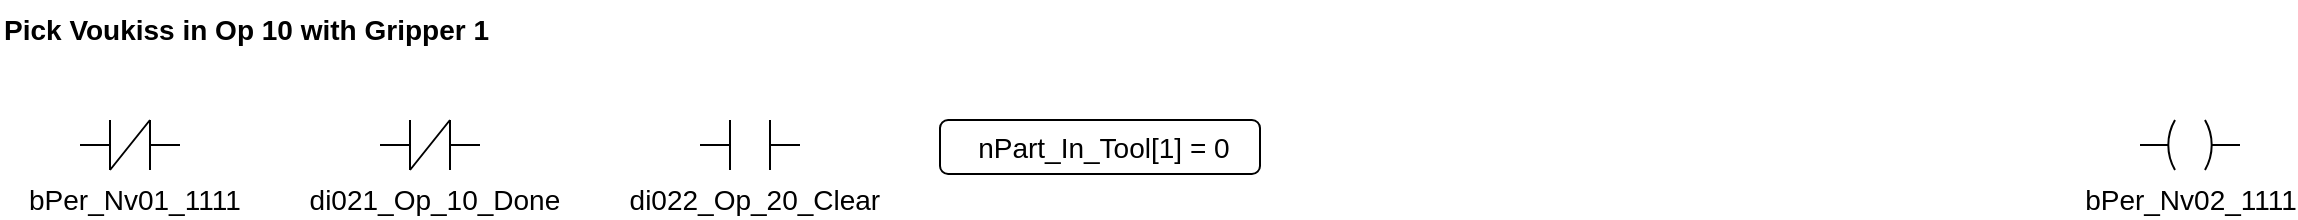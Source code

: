 <mxfile version="20.7.4" type="device" pages="12"><diagram id="4HMSQom9wyiTuamqigCM" name="1111"><mxGraphModel dx="847" dy="281" grid="1" gridSize="10" guides="1" tooltips="1" connect="1" arrows="1" fold="1" page="1" pageScale="1" pageWidth="1169" pageHeight="827" math="0" shadow="0"><root><mxCell id="0"/><mxCell id="1" parent="0"/><mxCell id="rZ0cR3qtqWl7q_tnzlcr-1" value="Pick Voukiss in Op 10 with Gripper 1" style="text;whiteSpace=wrap;html=1;fontStyle=1;fontSize=14;" parent="1" vertex="1"><mxGeometry width="320" height="40" as="geometry"/></mxCell><mxCell id="rZ0cR3qtqWl7q_tnzlcr-2" value="&amp;nbsp;di021_Op_10_Done" style="pointerEvents=1;verticalLabelPosition=bottom;shadow=0;dashed=0;align=center;html=1;verticalAlign=top;shape=mxgraph.electrical.plc_ladder.not_contact;fontSize=14;" parent="1" vertex="1"><mxGeometry x="190" y="60" width="50" height="25" as="geometry"/></mxCell><mxCell id="rZ0cR3qtqWl7q_tnzlcr-3" value="&amp;nbsp;di022_Op_20_Clear" style="pointerEvents=1;verticalLabelPosition=bottom;shadow=0;dashed=0;align=center;html=1;verticalAlign=top;shape=mxgraph.electrical.plc_ladder.contact;fontSize=14;" parent="1" vertex="1"><mxGeometry x="350" y="60" width="50" height="25" as="geometry"/></mxCell><mxCell id="rZ0cR3qtqWl7q_tnzlcr-4" value="&amp;nbsp;nPart_In_Tool[1] = 0" style="rounded=1;whiteSpace=wrap;html=1;fontSize=14;" parent="1" vertex="1"><mxGeometry x="470" y="60" width="160" height="27" as="geometry"/></mxCell><mxCell id="rZ0cR3qtqWl7q_tnzlcr-5" value="bPer_Nv02_1111" style="pointerEvents=1;verticalLabelPosition=bottom;shadow=0;dashed=0;align=center;html=1;verticalAlign=top;shape=mxgraph.electrical.plc_ladder.output_1;fontSize=14;" parent="1" vertex="1"><mxGeometry x="1070" y="60" width="50" height="25" as="geometry"/></mxCell><mxCell id="pnkY0h67ll_wFgzJ3tFa-1" value="&amp;nbsp;bPer_Nv01_1111" style="pointerEvents=1;verticalLabelPosition=bottom;shadow=0;dashed=0;align=center;html=1;verticalAlign=top;shape=mxgraph.electrical.plc_ladder.not_contact;fontSize=14;fontStyle=0" parent="1" vertex="1"><mxGeometry x="40" y="60" width="50" height="25" as="geometry"/></mxCell></root></mxGraphModel></diagram><diagram name="1112" id="CUAk24jZ2ExvuXBEiKO_"><mxGraphModel dx="847" dy="281" grid="1" gridSize="10" guides="1" tooltips="1" connect="1" arrows="1" fold="1" page="1" pageScale="1" pageWidth="1169" pageHeight="827" math="0" shadow="0"><root><mxCell id="fqIXPl7LA0Fbtl-lGVtD-0"/><mxCell id="fqIXPl7LA0Fbtl-lGVtD-1" parent="fqIXPl7LA0Fbtl-lGVtD-0"/><mxCell id="fqIXPl7LA0Fbtl-lGVtD-2" value="Pick Voukiss in Op 10 with Gripper 2" style="text;whiteSpace=wrap;html=1;fontStyle=1;fontSize=14;" parent="fqIXPl7LA0Fbtl-lGVtD-1" vertex="1"><mxGeometry width="320" height="40" as="geometry"/></mxCell><mxCell id="fqIXPl7LA0Fbtl-lGVtD-3" value="di021_Op_10_Done" style="pointerEvents=1;verticalLabelPosition=bottom;shadow=0;dashed=0;align=center;html=1;verticalAlign=top;shape=mxgraph.electrical.plc_ladder.not_contact;fontSize=14;" parent="fqIXPl7LA0Fbtl-lGVtD-1" vertex="1"><mxGeometry x="190" y="60" width="50" height="25" as="geometry"/></mxCell><mxCell id="fqIXPl7LA0Fbtl-lGVtD-4" value="di022_Op_20_Clear" style="pointerEvents=1;verticalLabelPosition=bottom;shadow=0;dashed=0;align=center;html=1;verticalAlign=top;shape=mxgraph.electrical.plc_ladder.contact;fontSize=14;" parent="fqIXPl7LA0Fbtl-lGVtD-1" vertex="1"><mxGeometry x="350" y="60" width="50" height="25" as="geometry"/></mxCell><mxCell id="fqIXPl7LA0Fbtl-lGVtD-5" value="&amp;nbsp;nPart_In_Tool[2] = 0" style="rounded=1;whiteSpace=wrap;html=1;fontSize=14;" parent="fqIXPl7LA0Fbtl-lGVtD-1" vertex="1"><mxGeometry x="470" y="60" width="160" height="27" as="geometry"/></mxCell><mxCell id="fqIXPl7LA0Fbtl-lGVtD-6" value="bPer_Nv02_1112" style="pointerEvents=1;verticalLabelPosition=bottom;shadow=0;dashed=0;align=center;html=1;verticalAlign=top;shape=mxgraph.electrical.plc_ladder.output_1;fontSize=14;" parent="fqIXPl7LA0Fbtl-lGVtD-1" vertex="1"><mxGeometry x="1070" y="60" width="50" height="25" as="geometry"/></mxCell><mxCell id="fqIXPl7LA0Fbtl-lGVtD-7" value="&amp;nbsp;bPer_Nv01_1112" style="pointerEvents=1;verticalLabelPosition=bottom;shadow=0;dashed=0;align=center;html=1;verticalAlign=top;shape=mxgraph.electrical.plc_ladder.not_contact;fontSize=14;fontStyle=0" parent="fqIXPl7LA0Fbtl-lGVtD-1" vertex="1"><mxGeometry x="40" y="60" width="50" height="25" as="geometry"/></mxCell></root></mxGraphModel></diagram><diagram name="1121" id="kumm-Ks5rrw_G37mMQUE"><mxGraphModel dx="1029" dy="341" grid="1" gridSize="10" guides="1" tooltips="1" connect="1" arrows="1" fold="1" page="1" pageScale="1" pageWidth="1169" pageHeight="827" math="0" shadow="0"><root><mxCell id="mPfg9xfywLXvpYhK1_rv-0"/><mxCell id="mPfg9xfywLXvpYhK1_rv-1" parent="mPfg9xfywLXvpYhK1_rv-0"/><mxCell id="mPfg9xfywLXvpYhK1_rv-2" value="Pick Voukiss in Op 20 with Gripper 1" style="text;whiteSpace=wrap;html=1;fontStyle=1;fontSize=14;" parent="mPfg9xfywLXvpYhK1_rv-1" vertex="1"><mxGeometry width="320" height="40" as="geometry"/></mxCell><mxCell id="mPfg9xfywLXvpYhK1_rv-3" value="di023_Op_20_Done" style="pointerEvents=1;verticalLabelPosition=bottom;shadow=0;dashed=0;align=center;html=1;verticalAlign=top;shape=mxgraph.electrical.plc_ladder.not_contact;fontSize=14;" parent="mPfg9xfywLXvpYhK1_rv-1" vertex="1"><mxGeometry x="190" y="60" width="50" height="25" as="geometry"/></mxCell><mxCell id="mPfg9xfywLXvpYhK1_rv-4" value="di022_Op_20_Clear" style="pointerEvents=1;verticalLabelPosition=bottom;shadow=0;dashed=0;align=center;html=1;verticalAlign=top;shape=mxgraph.electrical.plc_ladder.contact;fontSize=14;" parent="mPfg9xfywLXvpYhK1_rv-1" vertex="1"><mxGeometry x="350" y="60" width="50" height="25" as="geometry"/></mxCell><mxCell id="mPfg9xfywLXvpYhK1_rv-5" value="&amp;nbsp;nPart_In_Tool[1] = 0" style="rounded=1;whiteSpace=wrap;html=1;fontSize=14;" parent="mPfg9xfywLXvpYhK1_rv-1" vertex="1"><mxGeometry x="470" y="60" width="160" height="27" as="geometry"/></mxCell><mxCell id="mPfg9xfywLXvpYhK1_rv-6" value="bPer_Nv02_1121" style="pointerEvents=1;verticalLabelPosition=bottom;shadow=0;dashed=0;align=center;html=1;verticalAlign=top;shape=mxgraph.electrical.plc_ladder.output_1;fontSize=14;" parent="mPfg9xfywLXvpYhK1_rv-1" vertex="1"><mxGeometry x="1070" y="60" width="50" height="25" as="geometry"/></mxCell><mxCell id="mPfg9xfywLXvpYhK1_rv-7" value="&amp;nbsp;bPer_Nv01_1121" style="pointerEvents=1;verticalLabelPosition=bottom;shadow=0;dashed=0;align=center;html=1;verticalAlign=top;shape=mxgraph.electrical.plc_ladder.not_contact;fontSize=14;fontStyle=0" parent="mPfg9xfywLXvpYhK1_rv-1" vertex="1"><mxGeometry x="40" y="60" width="50" height="25" as="geometry"/></mxCell></root></mxGraphModel></diagram><diagram name="1122" id="A7SQr09olhJUuNN2D0Rr"><mxGraphModel dx="847" dy="281" grid="1" gridSize="10" guides="1" tooltips="1" connect="1" arrows="1" fold="1" page="1" pageScale="1" pageWidth="1169" pageHeight="827" math="0" shadow="0"><root><mxCell id="ifsjgaR_uqUFxSh5Kru8-0"/><mxCell id="ifsjgaR_uqUFxSh5Kru8-1" parent="ifsjgaR_uqUFxSh5Kru8-0"/><mxCell id="ifsjgaR_uqUFxSh5Kru8-2" value="Pick Voukiss in Op 20 with Gripper 2" style="text;whiteSpace=wrap;html=1;fontStyle=1;fontSize=14;" parent="ifsjgaR_uqUFxSh5Kru8-1" vertex="1"><mxGeometry width="320" height="40" as="geometry"/></mxCell><mxCell id="ifsjgaR_uqUFxSh5Kru8-3" value="di023_Op_20_Done" style="pointerEvents=1;verticalLabelPosition=bottom;shadow=0;dashed=0;align=center;html=1;verticalAlign=top;shape=mxgraph.electrical.plc_ladder.not_contact;fontSize=14;" parent="ifsjgaR_uqUFxSh5Kru8-1" vertex="1"><mxGeometry x="190" y="60" width="50" height="25" as="geometry"/></mxCell><mxCell id="ifsjgaR_uqUFxSh5Kru8-4" value="di022_Op_20_Clear" style="pointerEvents=1;verticalLabelPosition=bottom;shadow=0;dashed=0;align=center;html=1;verticalAlign=top;shape=mxgraph.electrical.plc_ladder.contact;fontSize=14;" parent="ifsjgaR_uqUFxSh5Kru8-1" vertex="1"><mxGeometry x="350" y="60" width="50" height="25" as="geometry"/></mxCell><mxCell id="ifsjgaR_uqUFxSh5Kru8-5" value="&amp;nbsp;nPart_In_Tool[2] = 0" style="rounded=1;whiteSpace=wrap;html=1;fontSize=14;" parent="ifsjgaR_uqUFxSh5Kru8-1" vertex="1"><mxGeometry x="470" y="60" width="160" height="27" as="geometry"/></mxCell><mxCell id="ifsjgaR_uqUFxSh5Kru8-6" value="bPer_Nv02_1122" style="pointerEvents=1;verticalLabelPosition=bottom;shadow=0;dashed=0;align=center;html=1;verticalAlign=top;shape=mxgraph.electrical.plc_ladder.output_1;fontSize=14;" parent="ifsjgaR_uqUFxSh5Kru8-1" vertex="1"><mxGeometry x="1070" y="60" width="50" height="25" as="geometry"/></mxCell><mxCell id="ifsjgaR_uqUFxSh5Kru8-7" value="bPer_Nv01_1122" style="pointerEvents=1;verticalLabelPosition=bottom;shadow=0;dashed=0;align=center;html=1;verticalAlign=top;shape=mxgraph.electrical.plc_ladder.not_contact;fontSize=14;fontStyle=0" parent="ifsjgaR_uqUFxSh5Kru8-1" vertex="1"><mxGeometry x="40" y="60" width="50" height="25" as="geometry"/></mxCell></root></mxGraphModel></diagram><diagram name="1131" id="aMLynpKJJAbzQwZZ4Gre"><mxGraphModel dx="720" dy="239" grid="1" gridSize="10" guides="1" tooltips="1" connect="1" arrows="1" fold="1" page="1" pageScale="1" pageWidth="1169" pageHeight="827" math="0" shadow="0"><root><mxCell id="nwgUdaBw5s00UrttRo9J-0"/><mxCell id="nwgUdaBw5s00UrttRo9J-1" parent="nwgUdaBw5s00UrttRo9J-0"/><mxCell id="nwgUdaBw5s00UrttRo9J-2" value="&lt;br/&gt;Pick Voukiss in Op 30 with Gripper 1" style="text;whiteSpace=wrap;html=1;fontStyle=1;fontSize=14;" parent="nwgUdaBw5s00UrttRo9J-1" vertex="1"><mxGeometry width="320" height="40" as="geometry"/></mxCell><mxCell id="nwgUdaBw5s00UrttRo9J-3" value="di025_Op_30_Done" style="pointerEvents=1;verticalLabelPosition=bottom;shadow=0;dashed=0;align=center;html=1;verticalAlign=top;shape=mxgraph.electrical.plc_ladder.not_contact;fontSize=14;" parent="nwgUdaBw5s00UrttRo9J-1" vertex="1"><mxGeometry x="190" y="60" width="50" height="25" as="geometry"/></mxCell><mxCell id="nwgUdaBw5s00UrttRo9J-4" value="di024_Op_30_Clear" style="pointerEvents=1;verticalLabelPosition=bottom;shadow=0;dashed=0;align=center;html=1;verticalAlign=top;shape=mxgraph.electrical.plc_ladder.contact;fontSize=14;" parent="nwgUdaBw5s00UrttRo9J-1" vertex="1"><mxGeometry x="350" y="60" width="50" height="25" as="geometry"/></mxCell><mxCell id="nwgUdaBw5s00UrttRo9J-5" value="&amp;nbsp;nPart_In_Tool[1] = 0" style="rounded=1;whiteSpace=wrap;html=1;fontSize=14;" parent="nwgUdaBw5s00UrttRo9J-1" vertex="1"><mxGeometry x="470" y="60" width="160" height="27" as="geometry"/></mxCell><mxCell id="nwgUdaBw5s00UrttRo9J-6" value="bPer_Nv02_1131" style="pointerEvents=1;verticalLabelPosition=bottom;shadow=0;dashed=0;align=center;html=1;verticalAlign=top;shape=mxgraph.electrical.plc_ladder.output_1;fontSize=14;" parent="nwgUdaBw5s00UrttRo9J-1" vertex="1"><mxGeometry x="1070" y="60" width="50" height="25" as="geometry"/></mxCell><mxCell id="nwgUdaBw5s00UrttRo9J-7" value="bPer_Nv01_1131" style="pointerEvents=1;verticalLabelPosition=bottom;shadow=0;dashed=0;align=center;html=1;verticalAlign=top;shape=mxgraph.electrical.plc_ladder.not_contact;fontSize=14;fontStyle=0" parent="nwgUdaBw5s00UrttRo9J-1" vertex="1"><mxGeometry x="40" y="60" width="50" height="25" as="geometry"/></mxCell></root></mxGraphModel></diagram><diagram name="1132" id="-3Ld044XIL9zUY2wm1XR"><mxGraphModel dx="720" dy="239" grid="1" gridSize="10" guides="1" tooltips="1" connect="1" arrows="1" fold="1" page="1" pageScale="1" pageWidth="1169" pageHeight="827" math="0" shadow="0"><root><mxCell id="AXYO5suhSabgzgVtFc1R-0"/><mxCell id="AXYO5suhSabgzgVtFc1R-1" parent="AXYO5suhSabgzgVtFc1R-0"/><mxCell id="AXYO5suhSabgzgVtFc1R-2" value="Pick Voukiss in Op 30 with Gripper 2" style="text;whiteSpace=wrap;html=1;fontStyle=1;fontSize=14;" parent="AXYO5suhSabgzgVtFc1R-1" vertex="1"><mxGeometry width="320" height="40" as="geometry"/></mxCell><mxCell id="AXYO5suhSabgzgVtFc1R-3" value="di025_Op_30_Done" style="pointerEvents=1;verticalLabelPosition=bottom;shadow=0;dashed=0;align=center;html=1;verticalAlign=top;shape=mxgraph.electrical.plc_ladder.not_contact;fontSize=14;" parent="AXYO5suhSabgzgVtFc1R-1" vertex="1"><mxGeometry x="190" y="60" width="50" height="25" as="geometry"/></mxCell><mxCell id="AXYO5suhSabgzgVtFc1R-4" value="di024_Op_30_Clear" style="pointerEvents=1;verticalLabelPosition=bottom;shadow=0;dashed=0;align=center;html=1;verticalAlign=top;shape=mxgraph.electrical.plc_ladder.contact;fontSize=14;" parent="AXYO5suhSabgzgVtFc1R-1" vertex="1"><mxGeometry x="350" y="60" width="50" height="25" as="geometry"/></mxCell><mxCell id="AXYO5suhSabgzgVtFc1R-5" value="&amp;nbsp;nPart_In_Tool[2] = 0" style="rounded=1;whiteSpace=wrap;html=1;fontSize=14;" parent="AXYO5suhSabgzgVtFc1R-1" vertex="1"><mxGeometry x="470" y="60" width="160" height="27" as="geometry"/></mxCell><mxCell id="AXYO5suhSabgzgVtFc1R-6" value="bPer_Nv02_1132" style="pointerEvents=1;verticalLabelPosition=bottom;shadow=0;dashed=0;align=center;html=1;verticalAlign=top;shape=mxgraph.electrical.plc_ladder.output_1;fontSize=14;" parent="AXYO5suhSabgzgVtFc1R-1" vertex="1"><mxGeometry x="1070" y="60" width="50" height="25" as="geometry"/></mxCell><mxCell id="AXYO5suhSabgzgVtFc1R-7" value="bPer_Nv01_1132" style="pointerEvents=1;verticalLabelPosition=bottom;shadow=0;dashed=0;align=center;html=1;verticalAlign=top;shape=mxgraph.electrical.plc_ladder.not_contact;fontSize=14;fontStyle=0" parent="AXYO5suhSabgzgVtFc1R-1" vertex="1"><mxGeometry x="40" y="60" width="50" height="25" as="geometry"/></mxCell></root></mxGraphModel></diagram><diagram name="2121" id="jgaJEVzXxo2TA1cT84r7"><mxGraphModel dx="720" dy="239" grid="1" gridSize="10" guides="1" tooltips="1" connect="1" arrows="1" fold="1" page="1" pageScale="1" pageWidth="1169" pageHeight="827" math="0" shadow="0"><root><mxCell id="kAqodbxK_fpiKdxrmbsc-0"/><mxCell id="kAqodbxK_fpiKdxrmbsc-1" parent="kAqodbxK_fpiKdxrmbsc-0"/><mxCell id="kAqodbxK_fpiKdxrmbsc-2" value="Drop Voukiss in Op 20 with Gripper 1" style="text;whiteSpace=wrap;html=1;fontStyle=1;fontSize=14;" parent="kAqodbxK_fpiKdxrmbsc-1" vertex="1"><mxGeometry width="320" height="40" as="geometry"/></mxCell><mxCell id="kAqodbxK_fpiKdxrmbsc-3" value="di022_Op_20_Clear" style="pointerEvents=1;verticalLabelPosition=bottom;shadow=0;dashed=0;align=center;html=1;verticalAlign=top;shape=mxgraph.electrical.plc_ladder.not_contact;fontSize=14;" parent="kAqodbxK_fpiKdxrmbsc-1" vertex="1"><mxGeometry x="190" y="60" width="50" height="25" as="geometry"/></mxCell><mxCell id="kAqodbxK_fpiKdxrmbsc-4" value="di023_Op_20_Done" style="pointerEvents=1;verticalLabelPosition=bottom;shadow=0;dashed=0;align=center;html=1;verticalAlign=top;shape=mxgraph.electrical.plc_ladder.contact;fontSize=14;" parent="kAqodbxK_fpiKdxrmbsc-1" vertex="1"><mxGeometry x="350" y="60" width="50" height="25" as="geometry"/></mxCell><mxCell id="kAqodbxK_fpiKdxrmbsc-5" value="&amp;nbsp;nPart_In_Tool[1] = 10" style="rounded=1;whiteSpace=wrap;html=1;fontSize=14;" parent="kAqodbxK_fpiKdxrmbsc-1" vertex="1"><mxGeometry x="470" y="60" width="160" height="27" as="geometry"/></mxCell><mxCell id="kAqodbxK_fpiKdxrmbsc-6" value="bPer_Nv02_2121" style="pointerEvents=1;verticalLabelPosition=bottom;shadow=0;dashed=0;align=center;html=1;verticalAlign=top;shape=mxgraph.electrical.plc_ladder.output_1;fontSize=14;" parent="kAqodbxK_fpiKdxrmbsc-1" vertex="1"><mxGeometry x="1070" y="60" width="50" height="25" as="geometry"/></mxCell><mxCell id="kAqodbxK_fpiKdxrmbsc-7" value="bPer_Nv01_2121" style="pointerEvents=1;verticalLabelPosition=bottom;shadow=0;dashed=0;align=center;html=1;verticalAlign=top;shape=mxgraph.electrical.plc_ladder.not_contact;fontSize=14;fontStyle=0" parent="kAqodbxK_fpiKdxrmbsc-1" vertex="1"><mxGeometry x="40" y="60" width="50" height="25" as="geometry"/></mxCell></root></mxGraphModel></diagram><diagram name="2122" id="i9ko6Y0OOBaz6Njf69Ai"><mxGraphModel dx="720" dy="239" grid="1" gridSize="10" guides="1" tooltips="1" connect="1" arrows="1" fold="1" page="1" pageScale="1" pageWidth="1169" pageHeight="827" math="0" shadow="0"><root><mxCell id="qm7adiGtB6Np6a6s6q9l-0"/><mxCell id="qm7adiGtB6Np6a6s6q9l-1" parent="qm7adiGtB6Np6a6s6q9l-0"/><mxCell id="qm7adiGtB6Np6a6s6q9l-2" value="Drop Voukiss in Op 20 with Gripper 2" style="text;whiteSpace=wrap;html=1;fontStyle=1;fontSize=14;" parent="qm7adiGtB6Np6a6s6q9l-1" vertex="1"><mxGeometry width="320" height="40" as="geometry"/></mxCell><mxCell id="qm7adiGtB6Np6a6s6q9l-3" value="di022_Op_20_Clear" style="pointerEvents=1;verticalLabelPosition=bottom;shadow=0;dashed=0;align=center;html=1;verticalAlign=top;shape=mxgraph.electrical.plc_ladder.not_contact;fontSize=14;" parent="qm7adiGtB6Np6a6s6q9l-1" vertex="1"><mxGeometry x="190" y="60" width="50" height="25" as="geometry"/></mxCell><mxCell id="qm7adiGtB6Np6a6s6q9l-4" value="di023_Op_20_Done" style="pointerEvents=1;verticalLabelPosition=bottom;shadow=0;dashed=0;align=center;html=1;verticalAlign=top;shape=mxgraph.electrical.plc_ladder.contact;fontSize=14;" parent="qm7adiGtB6Np6a6s6q9l-1" vertex="1"><mxGeometry x="350" y="60" width="50" height="25" as="geometry"/></mxCell><mxCell id="qm7adiGtB6Np6a6s6q9l-5" value="&amp;nbsp;nPart_In_Tool[2] = 10" style="rounded=1;whiteSpace=wrap;html=1;fontSize=14;" parent="qm7adiGtB6Np6a6s6q9l-1" vertex="1"><mxGeometry x="470" y="60" width="160" height="27" as="geometry"/></mxCell><mxCell id="qm7adiGtB6Np6a6s6q9l-6" value="bPer_Nv02_2122" style="pointerEvents=1;verticalLabelPosition=bottom;shadow=0;dashed=0;align=center;html=1;verticalAlign=top;shape=mxgraph.electrical.plc_ladder.output_1;fontSize=14;" parent="qm7adiGtB6Np6a6s6q9l-1" vertex="1"><mxGeometry x="1070" y="60" width="50" height="25" as="geometry"/></mxCell><mxCell id="qm7adiGtB6Np6a6s6q9l-7" value="bPer_Nv01_2122" style="pointerEvents=1;verticalLabelPosition=bottom;shadow=0;dashed=0;align=center;html=1;verticalAlign=top;shape=mxgraph.electrical.plc_ladder.not_contact;fontSize=14;fontStyle=0" parent="qm7adiGtB6Np6a6s6q9l-1" vertex="1"><mxGeometry x="40" y="60" width="50" height="25" as="geometry"/></mxCell></root></mxGraphModel></diagram><diagram name="2131" id="S5NHxCmj0t_C4YH7A6Yu"><mxGraphModel dx="720" dy="239" grid="1" gridSize="10" guides="1" tooltips="1" connect="1" arrows="1" fold="1" page="1" pageScale="1" pageWidth="1169" pageHeight="827" math="0" shadow="0"><root><mxCell id="UxHgyjOQCIrMT9Wl797J-0"/><mxCell id="UxHgyjOQCIrMT9Wl797J-1" parent="UxHgyjOQCIrMT9Wl797J-0"/><mxCell id="UxHgyjOQCIrMT9Wl797J-2" value="Drop Voukiss in Op 30 with Gripper 1" style="text;whiteSpace=wrap;html=1;fontStyle=1;fontSize=14;" parent="UxHgyjOQCIrMT9Wl797J-1" vertex="1"><mxGeometry width="320" height="40" as="geometry"/></mxCell><mxCell id="UxHgyjOQCIrMT9Wl797J-3" value="di024_Op_30_Clear" style="pointerEvents=1;verticalLabelPosition=bottom;shadow=0;dashed=0;align=center;html=1;verticalAlign=top;shape=mxgraph.electrical.plc_ladder.not_contact;fontSize=14;" parent="UxHgyjOQCIrMT9Wl797J-1" vertex="1"><mxGeometry x="190" y="60" width="50" height="25" as="geometry"/></mxCell><mxCell id="UxHgyjOQCIrMT9Wl797J-4" value="di025_Op_30_Done" style="pointerEvents=1;verticalLabelPosition=bottom;shadow=0;dashed=0;align=center;html=1;verticalAlign=top;shape=mxgraph.electrical.plc_ladder.contact;fontSize=14;" parent="UxHgyjOQCIrMT9Wl797J-1" vertex="1"><mxGeometry x="350" y="60" width="50" height="25" as="geometry"/></mxCell><mxCell id="UxHgyjOQCIrMT9Wl797J-5" value="&amp;nbsp;nPart_In_Tool[1] = 20" style="rounded=1;whiteSpace=wrap;html=1;fontSize=14;" parent="UxHgyjOQCIrMT9Wl797J-1" vertex="1"><mxGeometry x="470" y="60" width="160" height="27" as="geometry"/></mxCell><mxCell id="UxHgyjOQCIrMT9Wl797J-6" value="bPer_Nv02_2131" style="pointerEvents=1;verticalLabelPosition=bottom;shadow=0;dashed=0;align=center;html=1;verticalAlign=top;shape=mxgraph.electrical.plc_ladder.output_1;fontSize=14;" parent="UxHgyjOQCIrMT9Wl797J-1" vertex="1"><mxGeometry x="1070" y="60" width="50" height="25" as="geometry"/></mxCell><mxCell id="UxHgyjOQCIrMT9Wl797J-7" value="bPer_Nv01_2131" style="pointerEvents=1;verticalLabelPosition=bottom;shadow=0;dashed=0;align=center;html=1;verticalAlign=top;shape=mxgraph.electrical.plc_ladder.not_contact;fontSize=14;fontStyle=0" parent="UxHgyjOQCIrMT9Wl797J-1" vertex="1"><mxGeometry x="40" y="60" width="50" height="25" as="geometry"/></mxCell></root></mxGraphModel></diagram><diagram name="2132" id="6w2JcQAnJ5tiDiPsrWAk"><mxGraphModel dx="720" dy="239" grid="1" gridSize="10" guides="1" tooltips="1" connect="1" arrows="1" fold="1" page="1" pageScale="1" pageWidth="1169" pageHeight="827" math="0" shadow="0"><root><mxCell id="zOmMgejG97CczzHlmKZG-0"/><mxCell id="zOmMgejG97CczzHlmKZG-1" parent="zOmMgejG97CczzHlmKZG-0"/><mxCell id="zOmMgejG97CczzHlmKZG-2" value="Drop Voukiss in Op 30 with Gripper 2" style="text;whiteSpace=wrap;html=1;fontStyle=1;fontSize=14;" parent="zOmMgejG97CczzHlmKZG-1" vertex="1"><mxGeometry width="320" height="40" as="geometry"/></mxCell><mxCell id="zOmMgejG97CczzHlmKZG-3" value="di024_Op_30_Clear" style="pointerEvents=1;verticalLabelPosition=bottom;shadow=0;dashed=0;align=center;html=1;verticalAlign=top;shape=mxgraph.electrical.plc_ladder.not_contact;fontSize=14;" parent="zOmMgejG97CczzHlmKZG-1" vertex="1"><mxGeometry x="190" y="60" width="50" height="25" as="geometry"/></mxCell><mxCell id="zOmMgejG97CczzHlmKZG-4" value="di025_Op_30_Done" style="pointerEvents=1;verticalLabelPosition=bottom;shadow=0;dashed=0;align=center;html=1;verticalAlign=top;shape=mxgraph.electrical.plc_ladder.contact;fontSize=14;" parent="zOmMgejG97CczzHlmKZG-1" vertex="1"><mxGeometry x="350" y="60" width="50" height="25" as="geometry"/></mxCell><mxCell id="zOmMgejG97CczzHlmKZG-5" value="&amp;nbsp;nPart_In_Tool[2] = 20" style="rounded=1;whiteSpace=wrap;html=1;fontSize=14;" parent="zOmMgejG97CczzHlmKZG-1" vertex="1"><mxGeometry x="470" y="60" width="160" height="27" as="geometry"/></mxCell><mxCell id="zOmMgejG97CczzHlmKZG-6" value="bPer_Nv02_2132" style="pointerEvents=1;verticalLabelPosition=bottom;shadow=0;dashed=0;align=center;html=1;verticalAlign=top;shape=mxgraph.electrical.plc_ladder.output_1;fontSize=14;" parent="zOmMgejG97CczzHlmKZG-1" vertex="1"><mxGeometry x="1070" y="60" width="50" height="25" as="geometry"/></mxCell><mxCell id="zOmMgejG97CczzHlmKZG-7" value="bPer_Nv01_2132" style="pointerEvents=1;verticalLabelPosition=bottom;shadow=0;dashed=0;align=center;html=1;verticalAlign=top;shape=mxgraph.electrical.plc_ladder.not_contact;fontSize=14;fontStyle=0" parent="zOmMgejG97CczzHlmKZG-1" vertex="1"><mxGeometry x="40" y="60" width="50" height="25" as="geometry"/></mxCell></root></mxGraphModel></diagram><diagram name="2141" id="EnOmWu93P9u1Qog1YZ4a"><mxGraphModel dx="720" dy="239" grid="1" gridSize="10" guides="1" tooltips="1" connect="1" arrows="1" fold="1" page="1" pageScale="1" pageWidth="1169" pageHeight="827" math="0" shadow="0"><root><mxCell id="5FtIYPlYdfwNTsXiCdPQ-0"/><mxCell id="5FtIYPlYdfwNTsXiCdPQ-1" parent="5FtIYPlYdfwNTsXiCdPQ-0"/><mxCell id="5FtIYPlYdfwNTsXiCdPQ-2" value="Drop Voukiss in Op 40 with Gripper 1" style="text;whiteSpace=wrap;html=1;fontStyle=1;fontSize=14;" parent="5FtIYPlYdfwNTsXiCdPQ-1" vertex="1"><mxGeometry width="320" height="40" as="geometry"/></mxCell><mxCell id="5FtIYPlYdfwNTsXiCdPQ-3" value="di026_Op_40_Clear" style="pointerEvents=1;verticalLabelPosition=bottom;shadow=0;dashed=0;align=center;html=1;verticalAlign=top;shape=mxgraph.electrical.plc_ladder.not_contact;fontSize=14;" parent="5FtIYPlYdfwNTsXiCdPQ-1" vertex="1"><mxGeometry x="190" y="60" width="50" height="25" as="geometry"/></mxCell><mxCell id="5FtIYPlYdfwNTsXiCdPQ-4" value="di027_Op_40_Done" style="pointerEvents=1;verticalLabelPosition=bottom;shadow=0;dashed=0;align=center;html=1;verticalAlign=top;shape=mxgraph.electrical.plc_ladder.contact;fontSize=14;" parent="5FtIYPlYdfwNTsXiCdPQ-1" vertex="1"><mxGeometry x="350" y="60" width="50" height="25" as="geometry"/></mxCell><mxCell id="5FtIYPlYdfwNTsXiCdPQ-5" value="&amp;nbsp;nPart_In_Tool[1] = 30" style="rounded=1;whiteSpace=wrap;html=1;fontSize=14;" parent="5FtIYPlYdfwNTsXiCdPQ-1" vertex="1"><mxGeometry x="470" y="60" width="160" height="27" as="geometry"/></mxCell><mxCell id="5FtIYPlYdfwNTsXiCdPQ-6" value="bPer_Nv02_2141" style="pointerEvents=1;verticalLabelPosition=bottom;shadow=0;dashed=0;align=center;html=1;verticalAlign=top;shape=mxgraph.electrical.plc_ladder.output_1;fontSize=14;" parent="5FtIYPlYdfwNTsXiCdPQ-1" vertex="1"><mxGeometry x="1070" y="60" width="50" height="25" as="geometry"/></mxCell><mxCell id="5FtIYPlYdfwNTsXiCdPQ-7" value="bPer_Nv01_2141" style="pointerEvents=1;verticalLabelPosition=bottom;shadow=0;dashed=0;align=center;html=1;verticalAlign=top;shape=mxgraph.electrical.plc_ladder.not_contact;fontSize=14;fontStyle=0" parent="5FtIYPlYdfwNTsXiCdPQ-1" vertex="1"><mxGeometry x="40" y="60" width="50" height="25" as="geometry"/></mxCell></root></mxGraphModel></diagram><diagram name="2142" id="YVaHEjGFJ3Ye1ABq8sOy"><mxGraphModel dx="720" dy="239" grid="1" gridSize="10" guides="1" tooltips="1" connect="1" arrows="1" fold="1" page="1" pageScale="1" pageWidth="1169" pageHeight="827" math="0" shadow="0"><root><mxCell id="zYkuP4WSfV0l1gPD8Ij0-0"/><mxCell id="zYkuP4WSfV0l1gPD8Ij0-1" parent="zYkuP4WSfV0l1gPD8Ij0-0"/><mxCell id="zYkuP4WSfV0l1gPD8Ij0-2" value="Drop Voukiss in Op 40 with Gripper 2" style="text;whiteSpace=wrap;html=1;fontStyle=1;fontSize=14;" parent="zYkuP4WSfV0l1gPD8Ij0-1" vertex="1"><mxGeometry width="320" height="40" as="geometry"/></mxCell><mxCell id="zYkuP4WSfV0l1gPD8Ij0-3" value="di026_Op_40_Clear" style="pointerEvents=1;verticalLabelPosition=bottom;shadow=0;dashed=0;align=center;html=1;verticalAlign=top;shape=mxgraph.electrical.plc_ladder.not_contact;fontSize=14;" parent="zYkuP4WSfV0l1gPD8Ij0-1" vertex="1"><mxGeometry x="190" y="60" width="50" height="25" as="geometry"/></mxCell><mxCell id="zYkuP4WSfV0l1gPD8Ij0-4" value="di027_Op_40_Done" style="pointerEvents=1;verticalLabelPosition=bottom;shadow=0;dashed=0;align=center;html=1;verticalAlign=top;shape=mxgraph.electrical.plc_ladder.contact;fontSize=14;" parent="zYkuP4WSfV0l1gPD8Ij0-1" vertex="1"><mxGeometry x="350" y="60" width="50" height="25" as="geometry"/></mxCell><mxCell id="zYkuP4WSfV0l1gPD8Ij0-5" value="&amp;nbsp;nPart_In_Tool[2] = 30" style="rounded=1;whiteSpace=wrap;html=1;fontSize=14;" parent="zYkuP4WSfV0l1gPD8Ij0-1" vertex="1"><mxGeometry x="470" y="60" width="160" height="27" as="geometry"/></mxCell><mxCell id="zYkuP4WSfV0l1gPD8Ij0-6" value="bPer_Nv02_2142" style="pointerEvents=1;verticalLabelPosition=bottom;shadow=0;dashed=0;align=center;html=1;verticalAlign=top;shape=mxgraph.electrical.plc_ladder.output_1;fontSize=14;" parent="zYkuP4WSfV0l1gPD8Ij0-1" vertex="1"><mxGeometry x="1070" y="60" width="50" height="25" as="geometry"/></mxCell><mxCell id="zYkuP4WSfV0l1gPD8Ij0-7" value="bPer_Nv01_2142" style="pointerEvents=1;verticalLabelPosition=bottom;shadow=0;dashed=0;align=center;html=1;verticalAlign=top;shape=mxgraph.electrical.plc_ladder.not_contact;fontSize=14;fontStyle=0" parent="zYkuP4WSfV0l1gPD8Ij0-1" vertex="1"><mxGeometry x="40" y="60" width="50" height="25" as="geometry"/></mxCell></root></mxGraphModel></diagram></mxfile>